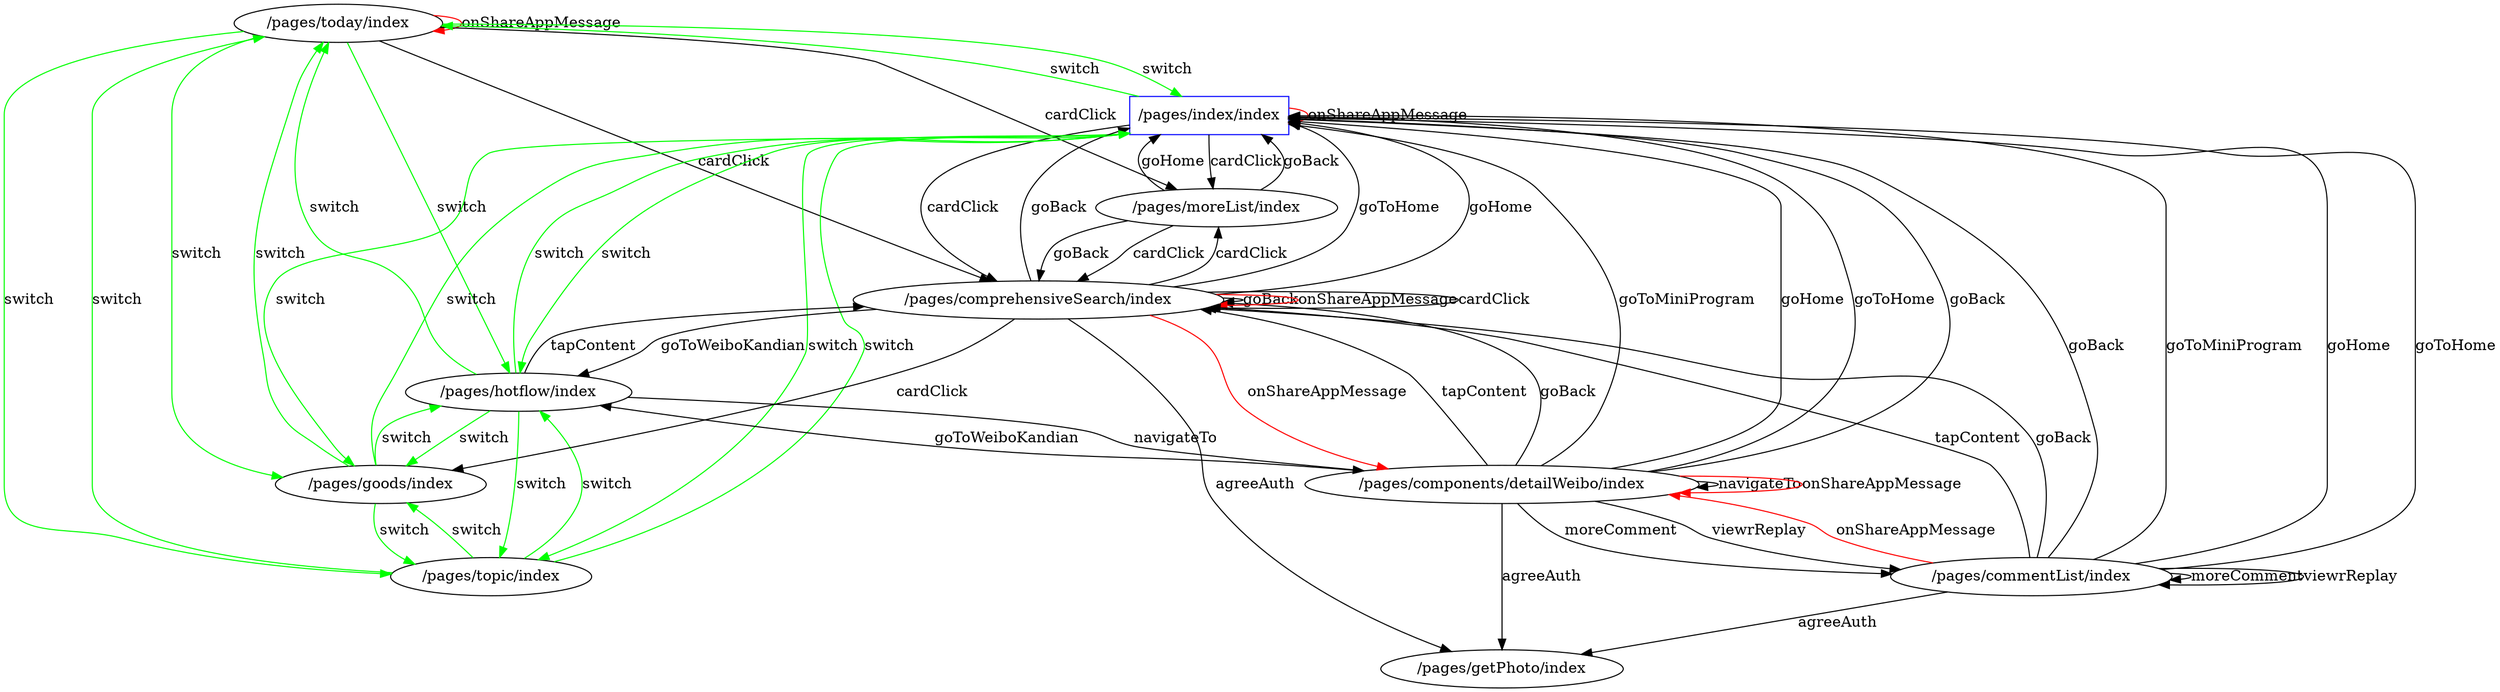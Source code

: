 // UI State Transfer Diagram
digraph {
	"/pages/today/index" [label="/pages/today/index"]
	"/pages/index/index" [label="/pages/index/index" color=blue shape=rectangle]
	"/pages/topic/index" [label="/pages/topic/index"]
	"/pages/components/detailWeibo/index" [label="/pages/components/detailWeibo/index"]
	"/pages/goods/index" [label="/pages/goods/index"]
	"/pages/comprehensiveSearch/index" [label="/pages/comprehensiveSearch/index"]
	"/pages/getPhoto/index" [label="/pages/getPhoto/index"]
	"/pages/commentList/index" [label="/pages/commentList/index"]
	"/pages/hotflow/index" [label="/pages/hotflow/index"]
	"/pages/moreList/index" [label="/pages/moreList/index"]
	"/pages/index/index" -> "/pages/topic/index" [label=switch color=green]
	"/pages/index/index" -> "/pages/hotflow/index" [label=switch color=green]
	"/pages/index/index" -> "/pages/goods/index" [label=switch color=green]
	"/pages/index/index" -> "/pages/today/index" [label=switch color=green]
	"/pages/topic/index" -> "/pages/index/index" [label=switch color=green]
	"/pages/topic/index" -> "/pages/hotflow/index" [label=switch color=green]
	"/pages/topic/index" -> "/pages/goods/index" [label=switch color=green]
	"/pages/topic/index" -> "/pages/today/index" [label=switch color=green]
	"/pages/hotflow/index" -> "/pages/index/index" [label=switch color=green]
	"/pages/hotflow/index" -> "/pages/topic/index" [label=switch color=green]
	"/pages/hotflow/index" -> "/pages/goods/index" [label=switch color=green]
	"/pages/hotflow/index" -> "/pages/today/index" [label=switch color=green]
	"/pages/goods/index" -> "/pages/index/index" [label=switch color=green]
	"/pages/goods/index" -> "/pages/topic/index" [label=switch color=green]
	"/pages/goods/index" -> "/pages/hotflow/index" [label=switch color=green]
	"/pages/goods/index" -> "/pages/today/index" [label=switch color=green]
	"/pages/today/index" -> "/pages/index/index" [label=switch color=green]
	"/pages/today/index" -> "/pages/topic/index" [label=switch color=green]
	"/pages/today/index" -> "/pages/hotflow/index" [label=switch color=green]
	"/pages/today/index" -> "/pages/goods/index" [label=switch color=green]
	"/pages/index/index" -> "/pages/moreList/index" [label=cardClick]
	"/pages/index/index" -> "/pages/index/index" [label=onShareAppMessage color=red]
	"/pages/index/index" -> "/pages/comprehensiveSearch/index" [label=cardClick]
	"/pages/today/index" -> "/pages/moreList/index" [label=cardClick]
	"/pages/today/index" -> "/pages/comprehensiveSearch/index" [label=cardClick]
	"/pages/today/index" -> "/pages/today/index" [label=onShareAppMessage color=red]
	"/pages/hotflow/index" -> "/pages/components/detailWeibo/index" [label=navigateTo]
	"/pages/hotflow/index" -> "/pages/comprehensiveSearch/index" [label=tapContent]
	"/pages/comprehensiveSearch/index" -> "/pages/index/index" [label=goBack]
	"/pages/comprehensiveSearch/index" -> "/pages/hotflow/index" [label=goToWeiboKandian]
	"/pages/comprehensiveSearch/index" -> "/pages/comprehensiveSearch/index" [label=goBack]
	"/pages/comprehensiveSearch/index" -> "/pages/getPhoto/index" [label=agreeAuth]
	"/pages/comprehensiveSearch/index" -> "/pages/index/index" [label=goHome]
	"/pages/comprehensiveSearch/index" -> "/pages/moreList/index" [label=cardClick]
	"/pages/comprehensiveSearch/index" -> "/pages/components/detailWeibo/index" [label=onShareAppMessage color=red]
	"/pages/comprehensiveSearch/index" -> "/pages/comprehensiveSearch/index" [label=onShareAppMessage color=red]
	"/pages/comprehensiveSearch/index" -> "/pages/index/index" [label=goToHome]
	"/pages/comprehensiveSearch/index" -> "/pages/comprehensiveSearch/index" [label=cardClick]
	"/pages/comprehensiveSearch/index" -> "/pages/goods/index" [label=cardClick]
	"/pages/components/detailWeibo/index" -> "/pages/components/detailWeibo/index" [label=navigateTo]
	"/pages/components/detailWeibo/index" -> "/pages/components/detailWeibo/index" [label=onShareAppMessage color=red]
	"/pages/components/detailWeibo/index" -> "/pages/getPhoto/index" [label=agreeAuth]
	"/pages/components/detailWeibo/index" -> "/pages/index/index" [label=goToMiniProgram]
	"/pages/components/detailWeibo/index" -> "/pages/index/index" [label=goHome]
	"/pages/components/detailWeibo/index" -> "/pages/comprehensiveSearch/index" [label=tapContent]
	"/pages/components/detailWeibo/index" -> "/pages/index/index" [label=goToHome]
	"/pages/components/detailWeibo/index" -> "/pages/commentList/index" [label=moreComment]
	"/pages/components/detailWeibo/index" -> "/pages/commentList/index" [label=viewrReplay]
	"/pages/components/detailWeibo/index" -> "/pages/hotflow/index" [label=goToWeiboKandian]
	"/pages/components/detailWeibo/index" -> "/pages/comprehensiveSearch/index" [label=goBack]
	"/pages/components/detailWeibo/index" -> "/pages/index/index" [label=goBack]
	"/pages/commentList/index" -> "/pages/index/index" [label=goBack]
	"/pages/commentList/index" -> "/pages/components/detailWeibo/index" [label=onShareAppMessage color=red]
	"/pages/commentList/index" -> "/pages/getPhoto/index" [label=agreeAuth]
	"/pages/commentList/index" -> "/pages/index/index" [label=goToMiniProgram]
	"/pages/commentList/index" -> "/pages/index/index" [label=goHome]
	"/pages/commentList/index" -> "/pages/comprehensiveSearch/index" [label=tapContent]
	"/pages/commentList/index" -> "/pages/commentList/index" [label=moreComment]
	"/pages/commentList/index" -> "/pages/commentList/index" [label=viewrReplay]
	"/pages/commentList/index" -> "/pages/index/index" [label=goToHome]
	"/pages/commentList/index" -> "/pages/comprehensiveSearch/index" [label=goBack]
	"/pages/moreList/index" -> "/pages/index/index" [label=goBack]
	"/pages/moreList/index" -> "/pages/comprehensiveSearch/index" [label=cardClick]
	"/pages/moreList/index" -> "/pages/index/index" [label=goHome]
	"/pages/moreList/index" -> "/pages/comprehensiveSearch/index" [label=goBack]
}
